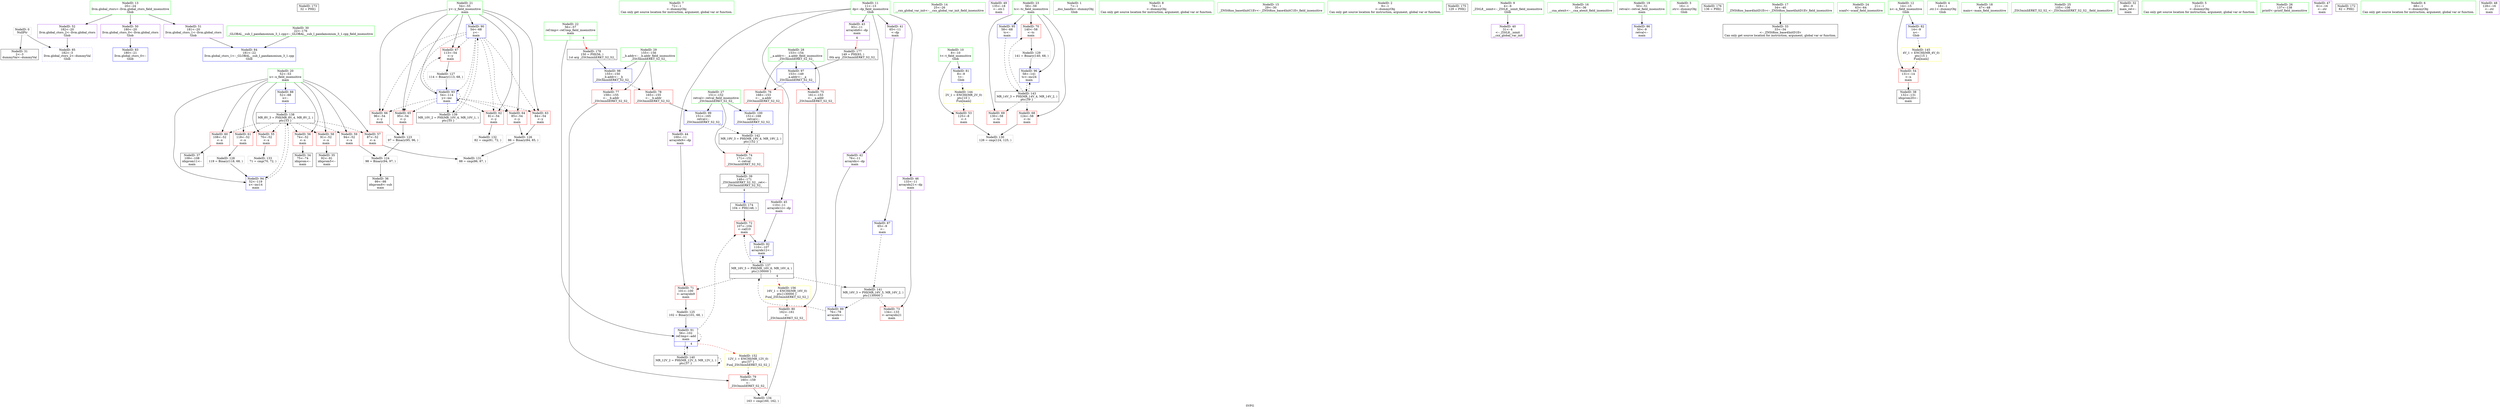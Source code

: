 digraph "SVFG" {
	label="SVFG";

	Node0x562a82662d40 [shape=record,color=grey,label="{NodeID: 0\nNullPtr}"];
	Node0x562a82662d40 -> Node0x562a82678510[style=solid];
	Node0x562a82662d40 -> Node0x562a8267c2c0[style=solid];
	Node0x562a82690970 [shape=record,color=black,label="{NodeID: 173\n32 = PHI()\n}"];
	Node0x562a8267c700 [shape=record,color=blue,label="{NodeID: 90\n54\<--68\ny\<--\nmain\n}"];
	Node0x562a8267c700 -> Node0x562a8267af50[style=dashed];
	Node0x562a8267c700 -> Node0x562a8267b020[style=dashed];
	Node0x562a8267c700 -> Node0x562a8267b0f0[style=dashed];
	Node0x562a8267c700 -> Node0x562a8267b1c0[style=dashed];
	Node0x562a8267c700 -> Node0x562a8267b290[style=dashed];
	Node0x562a8267c700 -> Node0x562a8267b360[style=dashed];
	Node0x562a8267c700 -> Node0x562a8267c970[style=dashed];
	Node0x562a8267c700 -> Node0x562a82686110[style=dashed];
	Node0x562a82677130 [shape=record,color=green,label="{NodeID: 7\n72\<--1\n\<--dummyObj\nCan only get source location for instruction, argument, global var or function.}"];
	Node0x562a82679410 [shape=record,color=blue,label="{NodeID: 97\n153\<--149\n__a.addr\<--__a\n_ZSt3minIiERKT_S2_S2_\n}"];
	Node0x562a82679410 -> Node0x562a8267b9e0[style=dashed];
	Node0x562a82679410 -> Node0x562a8267bab0[style=dashed];
	Node0x562a82677590 [shape=record,color=green,label="{NodeID: 14\n25\<--26\n__cxx_global_var_init\<--__cxx_global_var_init_field_insensitive\n}"];
	Node0x562a82677c30 [shape=record,color=green,label="{NodeID: 21\n54\<--55\ny\<--y_field_insensitive\nmain\n}"];
	Node0x562a82677c30 -> Node0x562a8267af50[style=solid];
	Node0x562a82677c30 -> Node0x562a8267b020[style=solid];
	Node0x562a82677c30 -> Node0x562a8267b0f0[style=solid];
	Node0x562a82677c30 -> Node0x562a8267b1c0[style=solid];
	Node0x562a82677c30 -> Node0x562a8267b290[style=solid];
	Node0x562a82677c30 -> Node0x562a8267b360[style=solid];
	Node0x562a82677c30 -> Node0x562a8267c700[style=solid];
	Node0x562a82677c30 -> Node0x562a8267c970[style=solid];
	Node0x562a82678270 [shape=record,color=green,label="{NodeID: 28\n153\<--154\n__a.addr\<--__a.addr_field_insensitive\n_ZSt3minIiERKT_S2_S2_\n}"];
	Node0x562a82678270 -> Node0x562a8267b9e0[style=solid];
	Node0x562a82678270 -> Node0x562a8267bab0[style=solid];
	Node0x562a82678270 -> Node0x562a82679410[style=solid];
	Node0x562a826788b0 [shape=record,color=black,label="{NodeID: 35\n92\<--91\nidxprom5\<--\nmain\n}"];
	Node0x562a8267f020 [shape=record,color=grey,label="{NodeID: 125\n102 = Binary(101, 68, )\n}"];
	Node0x562a8267f020 -> Node0x562a8267c7d0[style=solid];
	Node0x562a82678e60 [shape=record,color=purple,label="{NodeID: 42\n76\<--11\narrayidx\<--dp\nmain\n}"];
	Node0x562a82678e60 -> Node0x562a8267c630[style=solid];
	Node0x562a82679d10 [shape=record,color=grey,label="{NodeID: 132\n82 = cmp(81, 72, )\n}"];
	Node0x562a8267a430 [shape=record,color=purple,label="{NodeID: 49\n135\<--18\n\<--.str.1\nmain\n}"];
	Node0x562a82686110 [shape=record,color=black,label="{NodeID: 139\nMR_10V_2 = PHI(MR_10V_4, MR_10V_1, )\npts\{55 \}\n}"];
	Node0x562a82686110 -> Node0x562a8267c700[style=dashed];
	Node0x562a8267aa70 [shape=record,color=red,label="{NodeID: 56\n74\<--52\n\<--x\nmain\n}"];
	Node0x562a8267aa70 -> Node0x562a826787e0[style=solid];
	Node0x562a8267b020 [shape=record,color=red,label="{NodeID: 63\n84\<--54\n\<--y\nmain\n}"];
	Node0x562a8267b020 -> Node0x562a8267f1a0[style=solid];
	Node0x562a8267b5d0 [shape=record,color=red,label="{NodeID: 70\n140\<--58\n\<--tc\nmain\n}"];
	Node0x562a8267b5d0 -> Node0x562a8267f620[style=solid];
	Node0x562a8267bb80 [shape=record,color=red,label="{NodeID: 77\n159\<--155\n\<--__b.addr\n_ZSt3minIiERKT_S2_S2_\n}"];
	Node0x562a8267bb80 -> Node0x562a8267bd20[style=solid];
	Node0x562a8267c1c0 [shape=record,color=blue,label="{NodeID: 84\n181\<--22\nllvm.global_ctors_1\<--_GLOBAL__sub_I_pandamonium_3_1.cpp\nGlob }"];
	Node0x562a82676620 [shape=record,color=green,label="{NodeID: 1\n7\<--1\n__dso_handle\<--dummyObj\nGlob }"];
	Node0x562a82690a70 [shape=record,color=black,label="{NodeID: 174\n104 = PHI(148, )\n}"];
	Node0x562a82690a70 -> Node0x562a8267b770[style=solid];
	Node0x562a8267c7d0 [shape=record,color=blue,label="{NodeID: 91\n56\<--102\nref.tmp\<--add\nmain\n|{|<s3>4}}"];
	Node0x562a8267c7d0 -> Node0x562a8267b770[style=dashed];
	Node0x562a8267c7d0 -> Node0x562a8267c7d0[style=dashed];
	Node0x562a8267c7d0 -> Node0x562a82686610[style=dashed];
	Node0x562a8267c7d0:s3 -> Node0x562a82688b50[style=dashed,color=red];
	Node0x562a826771c0 [shape=record,color=green,label="{NodeID: 8\n78\<--1\n\<--dummyObj\nCan only get source location for instruction, argument, global var or function.}"];
	Node0x562a826794e0 [shape=record,color=blue,label="{NodeID: 98\n155\<--150\n__b.addr\<--__b\n_ZSt3minIiERKT_S2_S2_\n}"];
	Node0x562a826794e0 -> Node0x562a8267bb80[style=dashed];
	Node0x562a826794e0 -> Node0x562a8267bc50[style=dashed];
	Node0x562a82677690 [shape=record,color=green,label="{NodeID: 15\n29\<--30\n_ZNSt8ios_base4InitC1Ev\<--_ZNSt8ios_base4InitC1Ev_field_insensitive\n}"];
	Node0x562a82677d00 [shape=record,color=green,label="{NodeID: 22\n56\<--57\nref.tmp\<--ref.tmp_field_insensitive\nmain\n|{|<s1>4}}"];
	Node0x562a82677d00 -> Node0x562a8267c7d0[style=solid];
	Node0x562a82677d00:s1 -> Node0x562a82691680[style=solid,color=red];
	Node0x562a82678340 [shape=record,color=green,label="{NodeID: 29\n155\<--156\n__b.addr\<--__b.addr_field_insensitive\n_ZSt3minIiERKT_S2_S2_\n}"];
	Node0x562a82678340 -> Node0x562a8267bb80[style=solid];
	Node0x562a82678340 -> Node0x562a8267bc50[style=solid];
	Node0x562a82678340 -> Node0x562a826794e0[style=solid];
	Node0x562a82678980 [shape=record,color=black,label="{NodeID: 36\n99\<--98\nidxprom8\<--sub\nmain\n}"];
	Node0x562a8267f1a0 [shape=record,color=grey,label="{NodeID: 126\n86 = Binary(84, 85, )\n}"];
	Node0x562a8267f1a0 -> Node0x562a82679b90[style=solid];
	Node0x562a82678f30 [shape=record,color=purple,label="{NodeID: 43\n93\<--11\narrayidx6\<--dp\nmain\n|{<s0>4}}"];
	Node0x562a82678f30:s0 -> Node0x562a82691520[style=solid,color=red];
	Node0x562a82679e90 [shape=record,color=grey,label="{NodeID: 133\n71 = cmp(70, 72, )\n}"];
	Node0x562a8267a500 [shape=record,color=purple,label="{NodeID: 50\n180\<--20\nllvm.global_ctors_0\<--llvm.global_ctors\nGlob }"];
	Node0x562a8267a500 -> Node0x562a8267c0c0[style=solid];
	Node0x562a82686610 [shape=record,color=black,label="{NodeID: 140\nMR_12V_2 = PHI(MR_12V_3, MR_12V_1, )\npts\{57 \}\n}"];
	Node0x562a82686610 -> Node0x562a8267c7d0[style=dashed];
	Node0x562a82686610 -> Node0x562a82686610[style=dashed];
	Node0x562a8267ab40 [shape=record,color=red,label="{NodeID: 57\n87\<--52\n\<--x\nmain\n}"];
	Node0x562a8267ab40 -> Node0x562a82679b90[style=solid];
	Node0x562a8267b0f0 [shape=record,color=red,label="{NodeID: 64\n85\<--54\n\<--y\nmain\n}"];
	Node0x562a8267b0f0 -> Node0x562a8267f1a0[style=solid];
	Node0x562a8267b6a0 [shape=record,color=red,label="{NodeID: 71\n101\<--100\n\<--arrayidx9\nmain\n}"];
	Node0x562a8267b6a0 -> Node0x562a8267f020[style=solid];
	Node0x562a8267bc50 [shape=record,color=red,label="{NodeID: 78\n165\<--155\n\<--__b.addr\n_ZSt3minIiERKT_S2_S2_\n}"];
	Node0x562a8267bc50 -> Node0x562a826795b0[style=solid];
	Node0x562a8267c2c0 [shape=record,color=blue, style = dotted,label="{NodeID: 85\n182\<--3\nllvm.global_ctors_2\<--dummyVal\nGlob }"];
	Node0x562a826766b0 [shape=record,color=green,label="{NodeID: 2\n9\<--1\n\<--dummyObj\nCan only get source location for instruction, argument, global var or function.}"];
	Node0x562a82690c60 [shape=record,color=black,label="{NodeID: 175\n129 = PHI()\n}"];
	Node0x562a8267c8a0 [shape=record,color=blue,label="{NodeID: 92\n110\<--107\narrayidx12\<--\nmain\n}"];
	Node0x562a8267c8a0 -> Node0x562a82685710[style=dashed];
	Node0x562a82677250 [shape=record,color=green,label="{NodeID: 9\n4\<--6\n_ZStL8__ioinit\<--_ZStL8__ioinit_field_insensitive\nGlob }"];
	Node0x562a82677250 -> Node0x562a82678cc0[style=solid];
	Node0x562a826795b0 [shape=record,color=blue,label="{NodeID: 99\n151\<--165\nretval\<--\n_ZSt3minIiERKT_S2_S2_\n}"];
	Node0x562a826795b0 -> Node0x562a82687010[style=dashed];
	Node0x562a82677790 [shape=record,color=green,label="{NodeID: 16\n35\<--36\n__cxa_atexit\<--__cxa_atexit_field_insensitive\n}"];
	Node0x562a82677dd0 [shape=record,color=green,label="{NodeID: 23\n58\<--59\ntc\<--tc_field_insensitive\nmain\n}"];
	Node0x562a82677dd0 -> Node0x562a8267b430[style=solid];
	Node0x562a82677dd0 -> Node0x562a8267b500[style=solid];
	Node0x562a82677dd0 -> Node0x562a8267b5d0[style=solid];
	Node0x562a82677dd0 -> Node0x562a8267cb10[style=solid];
	Node0x562a82677dd0 -> Node0x562a82679340[style=solid];
	Node0x562a82678410 [shape=record,color=green,label="{NodeID: 30\n22\<--176\n_GLOBAL__sub_I_pandamonium_3_1.cpp\<--_GLOBAL__sub_I_pandamonium_3_1.cpp_field_insensitive\n}"];
	Node0x562a82678410 -> Node0x562a8267c1c0[style=solid];
	Node0x562a82678a50 [shape=record,color=black,label="{NodeID: 37\n109\<--108\nidxprom11\<--\nmain\n}"];
	Node0x562a8267f320 [shape=record,color=grey,label="{NodeID: 127\n114 = Binary(113, 68, )\n}"];
	Node0x562a8267f320 -> Node0x562a8267c970[style=solid];
	Node0x562a82679000 [shape=record,color=purple,label="{NodeID: 44\n100\<--11\narrayidx9\<--dp\nmain\n}"];
	Node0x562a82679000 -> Node0x562a8267b6a0[style=solid];
	Node0x562a8267a010 [shape=record,color=grey,label="{NodeID: 134\n163 = cmp(160, 162, )\n}"];
	Node0x562a8267a600 [shape=record,color=purple,label="{NodeID: 51\n181\<--20\nllvm.global_ctors_1\<--llvm.global_ctors\nGlob }"];
	Node0x562a8267a600 -> Node0x562a8267c1c0[style=solid];
	Node0x562a82686b10 [shape=record,color=black,label="{NodeID: 141\nMR_16V_3 = PHI(MR_16V_5, MR_16V_2, )\npts\{130000 \}\n}"];
	Node0x562a82686b10 -> Node0x562a8267b840[style=dashed];
	Node0x562a82686b10 -> Node0x562a8267c630[style=dashed];
	Node0x562a8267ac10 [shape=record,color=red,label="{NodeID: 58\n91\<--52\n\<--x\nmain\n}"];
	Node0x562a8267ac10 -> Node0x562a826788b0[style=solid];
	Node0x562a8267b1c0 [shape=record,color=red,label="{NodeID: 65\n95\<--54\n\<--y\nmain\n}"];
	Node0x562a8267b1c0 -> Node0x562a8267ed20[style=solid];
	Node0x562a8267b770 [shape=record,color=red,label="{NodeID: 72\n107\<--104\n\<--call10\nmain\n}"];
	Node0x562a8267b770 -> Node0x562a8267c8a0[style=solid];
	Node0x562a8267bd20 [shape=record,color=red,label="{NodeID: 79\n160\<--159\n\<--\n_ZSt3minIiERKT_S2_S2_\n}"];
	Node0x562a8267bd20 -> Node0x562a8267a010[style=solid];
	Node0x562a8267c3c0 [shape=record,color=blue,label="{NodeID: 86\n50\<--9\nretval\<--\nmain\n}"];
	Node0x562a82676740 [shape=record,color=green,label="{NodeID: 3\n16\<--1\n.str\<--dummyObj\nGlob }"];
	Node0x562a82690d30 [shape=record,color=black,label="{NodeID: 176\n136 = PHI()\n}"];
	Node0x562a8267c970 [shape=record,color=blue,label="{NodeID: 93\n54\<--114\ny\<--inc\nmain\n}"];
	Node0x562a8267c970 -> Node0x562a8267af50[style=dashed];
	Node0x562a8267c970 -> Node0x562a8267b020[style=dashed];
	Node0x562a8267c970 -> Node0x562a8267b0f0[style=dashed];
	Node0x562a8267c970 -> Node0x562a8267b1c0[style=dashed];
	Node0x562a8267c970 -> Node0x562a8267b290[style=dashed];
	Node0x562a8267c970 -> Node0x562a8267b360[style=dashed];
	Node0x562a8267c970 -> Node0x562a8267c970[style=dashed];
	Node0x562a8267c970 -> Node0x562a82686110[style=dashed];
	Node0x562a826772e0 [shape=record,color=green,label="{NodeID: 10\n8\<--10\nt\<--t_field_insensitive\nGlob }"];
	Node0x562a826772e0 -> Node0x562a8267a800[style=solid];
	Node0x562a826772e0 -> Node0x562a8267bec0[style=solid];
	Node0x562a82679680 [shape=record,color=blue,label="{NodeID: 100\n151\<--168\nretval\<--\n_ZSt3minIiERKT_S2_S2_\n}"];
	Node0x562a82679680 -> Node0x562a82687010[style=dashed];
	Node0x562a82677890 [shape=record,color=green,label="{NodeID: 17\n34\<--40\n_ZNSt8ios_base4InitD1Ev\<--_ZNSt8ios_base4InitD1Ev_field_insensitive\n}"];
	Node0x562a82677890 -> Node0x562a826786e0[style=solid];
	Node0x562a82677ea0 [shape=record,color=green,label="{NodeID: 24\n63\<--64\nscanf\<--scanf_field_insensitive\n}"];
	Node0x562a82678510 [shape=record,color=black,label="{NodeID: 31\n2\<--3\ndummyVal\<--dummyVal\n}"];
	Node0x562a82678b20 [shape=record,color=black,label="{NodeID: 38\n132\<--131\nidxprom20\<--\nmain\n}"];
	Node0x562a8267f4a0 [shape=record,color=grey,label="{NodeID: 128\n119 = Binary(118, 68, )\n}"];
	Node0x562a8267f4a0 -> Node0x562a8267ca40[style=solid];
	Node0x562a826790d0 [shape=record,color=purple,label="{NodeID: 45\n110\<--11\narrayidx12\<--dp\nmain\n}"];
	Node0x562a826790d0 -> Node0x562a8267c8a0[style=solid];
	Node0x562a8267a700 [shape=record,color=purple,label="{NodeID: 52\n182\<--20\nllvm.global_ctors_2\<--llvm.global_ctors\nGlob }"];
	Node0x562a8267a700 -> Node0x562a8267c2c0[style=solid];
	Node0x562a82687010 [shape=record,color=black,label="{NodeID: 142\nMR_19V_3 = PHI(MR_19V_4, MR_19V_2, )\npts\{152 \}\n}"];
	Node0x562a82687010 -> Node0x562a8267b910[style=dashed];
	Node0x562a8267ace0 [shape=record,color=red,label="{NodeID: 59\n94\<--52\n\<--x\nmain\n}"];
	Node0x562a8267ace0 -> Node0x562a8267eea0[style=solid];
	Node0x562a8267b290 [shape=record,color=red,label="{NodeID: 66\n96\<--54\n\<--y\nmain\n}"];
	Node0x562a8267b290 -> Node0x562a8267ed20[style=solid];
	Node0x562a82688f00 [shape=record,color=yellow,style=double,label="{NodeID: 156\n16V_1 = ENCHI(MR_16V_0)\npts\{130000 \}\nFun[_ZSt3minIiERKT_S2_S2_]}"];
	Node0x562a82688f00 -> Node0x562a8267bdf0[style=dashed];
	Node0x562a8267b840 [shape=record,color=red,label="{NodeID: 73\n134\<--133\n\<--arrayidx21\nmain\n}"];
	Node0x562a8267bdf0 [shape=record,color=red,label="{NodeID: 80\n162\<--161\n\<--\n_ZSt3minIiERKT_S2_S2_\n}"];
	Node0x562a8267bdf0 -> Node0x562a8267a010[style=solid];
	Node0x562a8267c490 [shape=record,color=blue,label="{NodeID: 87\n65\<--9\n\<--\nmain\n}"];
	Node0x562a8267c490 -> Node0x562a82686b10[style=dashed];
	Node0x562a826767d0 [shape=record,color=green,label="{NodeID: 4\n18\<--1\n.str.1\<--dummyObj\nGlob }"];
	Node0x562a82691520 [shape=record,color=black,label="{NodeID: 177\n149 = PHI(93, )\n0th arg _ZSt3minIiERKT_S2_S2_ }"];
	Node0x562a82691520 -> Node0x562a82679410[style=solid];
	Node0x562a8267ca40 [shape=record,color=blue,label="{NodeID: 94\n52\<--119\nx\<--inc14\nmain\n}"];
	Node0x562a8267ca40 -> Node0x562a82685c10[style=dashed];
	Node0x562a82677370 [shape=record,color=green,label="{NodeID: 11\n11\<--13\ndp\<--dp_field_insensitive\nGlob }"];
	Node0x562a82677370 -> Node0x562a82678d90[style=solid];
	Node0x562a82677370 -> Node0x562a82678e60[style=solid];
	Node0x562a82677370 -> Node0x562a82678f30[style=solid];
	Node0x562a82677370 -> Node0x562a82679000[style=solid];
	Node0x562a82677370 -> Node0x562a826790d0[style=solid];
	Node0x562a82677370 -> Node0x562a826791a0[style=solid];
	Node0x562a82677990 [shape=record,color=green,label="{NodeID: 18\n47\<--48\nmain\<--main_field_insensitive\n}"];
	Node0x562a82677fa0 [shape=record,color=green,label="{NodeID: 25\n105\<--106\n_ZSt3minIiERKT_S2_S2_\<--_ZSt3minIiERKT_S2_S2__field_insensitive\n}"];
	Node0x562a82678610 [shape=record,color=black,label="{NodeID: 32\n49\<--9\nmain_ret\<--\nmain\n}"];
	Node0x562a82678bf0 [shape=record,color=black,label="{NodeID: 39\n148\<--171\n_ZSt3minIiERKT_S2_S2__ret\<--\n_ZSt3minIiERKT_S2_S2_\n|{<s0>4}}"];
	Node0x562a82678bf0:s0 -> Node0x562a82690a70[style=solid,color=blue];
	Node0x562a8267f620 [shape=record,color=grey,label="{NodeID: 129\n141 = Binary(140, 68, )\n}"];
	Node0x562a8267f620 -> Node0x562a82679340[style=solid];
	Node0x562a826791a0 [shape=record,color=purple,label="{NodeID: 46\n133\<--11\narrayidx21\<--dp\nmain\n}"];
	Node0x562a826791a0 -> Node0x562a8267b840[style=solid];
	Node0x562a8267a800 [shape=record,color=red,label="{NodeID: 53\n125\<--8\n\<--t\nmain\n}"];
	Node0x562a8267a800 -> Node0x562a8267f7a0[style=solid];
	Node0x562a82687510 [shape=record,color=black,label="{NodeID: 143\nMR_14V_3 = PHI(MR_14V_4, MR_14V_2, )\npts\{59 \}\n}"];
	Node0x562a82687510 -> Node0x562a8267b430[style=dashed];
	Node0x562a82687510 -> Node0x562a8267b500[style=dashed];
	Node0x562a82687510 -> Node0x562a8267b5d0[style=dashed];
	Node0x562a82687510 -> Node0x562a82679340[style=dashed];
	Node0x562a8267adb0 [shape=record,color=red,label="{NodeID: 60\n108\<--52\n\<--x\nmain\n}"];
	Node0x562a8267adb0 -> Node0x562a82678a50[style=solid];
	Node0x562a8267b360 [shape=record,color=red,label="{NodeID: 67\n113\<--54\n\<--y\nmain\n}"];
	Node0x562a8267b360 -> Node0x562a8267f320[style=solid];
	Node0x562a8267b910 [shape=record,color=red,label="{NodeID: 74\n171\<--151\n\<--retval\n_ZSt3minIiERKT_S2_S2_\n}"];
	Node0x562a8267b910 -> Node0x562a82678bf0[style=solid];
	Node0x562a8267bec0 [shape=record,color=blue,label="{NodeID: 81\n8\<--9\nt\<--\nGlob }"];
	Node0x562a8267bec0 -> Node0x562a82687a10[style=dashed];
	Node0x562a8267c560 [shape=record,color=blue,label="{NodeID: 88\n52\<--68\nx\<--\nmain\n}"];
	Node0x562a8267c560 -> Node0x562a82685c10[style=dashed];
	Node0x562a82677010 [shape=record,color=green,label="{NodeID: 5\n21\<--1\n\<--dummyObj\nCan only get source location for instruction, argument, global var or function.}"];
	Node0x562a82691680 [shape=record,color=black,label="{NodeID: 178\n150 = PHI(56, )\n1st arg _ZSt3minIiERKT_S2_S2_ }"];
	Node0x562a82691680 -> Node0x562a826794e0[style=solid];
	Node0x562a8267cb10 [shape=record,color=blue,label="{NodeID: 95\n58\<--68\ntc\<--\nmain\n}"];
	Node0x562a8267cb10 -> Node0x562a82687510[style=dashed];
	Node0x562a82677400 [shape=record,color=green,label="{NodeID: 12\n14\<--15\nn\<--n_field_insensitive\nGlob }"];
	Node0x562a82677400 -> Node0x562a8267a8d0[style=solid];
	Node0x562a82677400 -> Node0x562a8267bfc0[style=solid];
	Node0x562a82677a90 [shape=record,color=green,label="{NodeID: 19\n50\<--51\nretval\<--retval_field_insensitive\nmain\n}"];
	Node0x562a82677a90 -> Node0x562a8267c3c0[style=solid];
	Node0x562a826780a0 [shape=record,color=green,label="{NodeID: 26\n137\<--138\nprintf\<--printf_field_insensitive\n}"];
	Node0x562a826786e0 [shape=record,color=black,label="{NodeID: 33\n33\<--34\n\<--_ZNSt8ios_base4InitD1Ev\nCan only get source location for instruction, argument, global var or function.}"];
	Node0x562a8267ed20 [shape=record,color=grey,label="{NodeID: 123\n97 = Binary(95, 96, )\n}"];
	Node0x562a8267ed20 -> Node0x562a8267eea0[style=solid];
	Node0x562a82678cc0 [shape=record,color=purple,label="{NodeID: 40\n31\<--4\n\<--_ZStL8__ioinit\n__cxx_global_var_init\n}"];
	Node0x562a8267f7a0 [shape=record,color=grey,label="{NodeID: 130\n126 = cmp(124, 125, )\n}"];
	Node0x562a82679270 [shape=record,color=purple,label="{NodeID: 47\n61\<--16\n\<--.str\nmain\n}"];
	Node0x562a82685710 [shape=record,color=black,label="{NodeID: 137\nMR_16V_5 = PHI(MR_16V_6, MR_16V_4, )\npts\{130000 \}\n|{|<s4>4}}"];
	Node0x562a82685710 -> Node0x562a8267b6a0[style=dashed];
	Node0x562a82685710 -> Node0x562a8267b770[style=dashed];
	Node0x562a82685710 -> Node0x562a8267c8a0[style=dashed];
	Node0x562a82685710 -> Node0x562a82686b10[style=dashed];
	Node0x562a82685710:s4 -> Node0x562a82688f00[style=dashed,color=red];
	Node0x562a8267a8d0 [shape=record,color=red,label="{NodeID: 54\n131\<--14\n\<--n\nmain\n}"];
	Node0x562a8267a8d0 -> Node0x562a82678b20[style=solid];
	Node0x562a82687a10 [shape=record,color=yellow,style=double,label="{NodeID: 144\n2V_1 = ENCHI(MR_2V_0)\npts\{10 \}\nFun[main]}"];
	Node0x562a82687a10 -> Node0x562a8267a800[style=dashed];
	Node0x562a8267ae80 [shape=record,color=red,label="{NodeID: 61\n118\<--52\n\<--x\nmain\n}"];
	Node0x562a8267ae80 -> Node0x562a8267f4a0[style=solid];
	Node0x562a8267b430 [shape=record,color=red,label="{NodeID: 68\n124\<--58\n\<--tc\nmain\n}"];
	Node0x562a8267b430 -> Node0x562a8267f7a0[style=solid];
	Node0x562a8267b9e0 [shape=record,color=red,label="{NodeID: 75\n161\<--153\n\<--__a.addr\n_ZSt3minIiERKT_S2_S2_\n}"];
	Node0x562a8267b9e0 -> Node0x562a8267bdf0[style=solid];
	Node0x562a8267bfc0 [shape=record,color=blue,label="{NodeID: 82\n14\<--9\nn\<--\nGlob }"];
	Node0x562a8267bfc0 -> Node0x562a82688530[style=dashed];
	Node0x562a824d60f0 [shape=record,color=black,label="{NodeID: 172\n62 = PHI()\n}"];
	Node0x562a8267c630 [shape=record,color=blue,label="{NodeID: 89\n76\<--78\narrayidx\<--\nmain\n}"];
	Node0x562a8267c630 -> Node0x562a82685710[style=dashed];
	Node0x562a826770a0 [shape=record,color=green,label="{NodeID: 6\n68\<--1\n\<--dummyObj\nCan only get source location for instruction, argument, global var or function.}"];
	Node0x562a82679340 [shape=record,color=blue,label="{NodeID: 96\n58\<--141\ntc\<--inc24\nmain\n}"];
	Node0x562a82679340 -> Node0x562a82687510[style=dashed];
	Node0x562a82677490 [shape=record,color=green,label="{NodeID: 13\n20\<--24\nllvm.global_ctors\<--llvm.global_ctors_field_insensitive\nGlob }"];
	Node0x562a82677490 -> Node0x562a8267a500[style=solid];
	Node0x562a82677490 -> Node0x562a8267a600[style=solid];
	Node0x562a82677490 -> Node0x562a8267a700[style=solid];
	Node0x562a82677b60 [shape=record,color=green,label="{NodeID: 20\n52\<--53\nx\<--x_field_insensitive\nmain\n}"];
	Node0x562a82677b60 -> Node0x562a8267a9a0[style=solid];
	Node0x562a82677b60 -> Node0x562a8267aa70[style=solid];
	Node0x562a82677b60 -> Node0x562a8267ab40[style=solid];
	Node0x562a82677b60 -> Node0x562a8267ac10[style=solid];
	Node0x562a82677b60 -> Node0x562a8267ace0[style=solid];
	Node0x562a82677b60 -> Node0x562a8267adb0[style=solid];
	Node0x562a82677b60 -> Node0x562a8267ae80[style=solid];
	Node0x562a82677b60 -> Node0x562a8267c560[style=solid];
	Node0x562a82677b60 -> Node0x562a8267ca40[style=solid];
	Node0x562a826781a0 [shape=record,color=green,label="{NodeID: 27\n151\<--152\nretval\<--retval_field_insensitive\n_ZSt3minIiERKT_S2_S2_\n}"];
	Node0x562a826781a0 -> Node0x562a8267b910[style=solid];
	Node0x562a826781a0 -> Node0x562a826795b0[style=solid];
	Node0x562a826781a0 -> Node0x562a82679680[style=solid];
	Node0x562a826787e0 [shape=record,color=black,label="{NodeID: 34\n75\<--74\nidxprom\<--\nmain\n}"];
	Node0x562a8267eea0 [shape=record,color=grey,label="{NodeID: 124\n98 = Binary(94, 97, )\n}"];
	Node0x562a8267eea0 -> Node0x562a82678980[style=solid];
	Node0x562a82678d90 [shape=record,color=purple,label="{NodeID: 41\n65\<--11\n\<--dp\nmain\n}"];
	Node0x562a82678d90 -> Node0x562a8267c490[style=solid];
	Node0x562a82679b90 [shape=record,color=grey,label="{NodeID: 131\n88 = cmp(86, 87, )\n}"];
	Node0x562a8267a360 [shape=record,color=purple,label="{NodeID: 48\n128\<--16\n\<--.str\nmain\n}"];
	Node0x562a82685c10 [shape=record,color=black,label="{NodeID: 138\nMR_8V_3 = PHI(MR_8V_4, MR_8V_2, )\npts\{53 \}\n}"];
	Node0x562a82685c10 -> Node0x562a8267a9a0[style=dashed];
	Node0x562a82685c10 -> Node0x562a8267aa70[style=dashed];
	Node0x562a82685c10 -> Node0x562a8267ab40[style=dashed];
	Node0x562a82685c10 -> Node0x562a8267ac10[style=dashed];
	Node0x562a82685c10 -> Node0x562a8267ace0[style=dashed];
	Node0x562a82685c10 -> Node0x562a8267adb0[style=dashed];
	Node0x562a82685c10 -> Node0x562a8267ae80[style=dashed];
	Node0x562a82685c10 -> Node0x562a8267ca40[style=dashed];
	Node0x562a8267a9a0 [shape=record,color=red,label="{NodeID: 55\n70\<--52\n\<--x\nmain\n}"];
	Node0x562a8267a9a0 -> Node0x562a82679e90[style=solid];
	Node0x562a82688530 [shape=record,color=yellow,style=double,label="{NodeID: 145\n4V_1 = ENCHI(MR_4V_0)\npts\{15 \}\nFun[main]}"];
	Node0x562a82688530 -> Node0x562a8267a8d0[style=dashed];
	Node0x562a8267af50 [shape=record,color=red,label="{NodeID: 62\n81\<--54\n\<--y\nmain\n}"];
	Node0x562a8267af50 -> Node0x562a82679d10[style=solid];
	Node0x562a82688b50 [shape=record,color=yellow,style=double,label="{NodeID: 152\n12V_1 = ENCHI(MR_12V_0)\npts\{57 \}\nFun[_ZSt3minIiERKT_S2_S2_]}"];
	Node0x562a82688b50 -> Node0x562a8267bd20[style=dashed];
	Node0x562a8267b500 [shape=record,color=red,label="{NodeID: 69\n130\<--58\n\<--tc\nmain\n}"];
	Node0x562a8267bab0 [shape=record,color=red,label="{NodeID: 76\n168\<--153\n\<--__a.addr\n_ZSt3minIiERKT_S2_S2_\n}"];
	Node0x562a8267bab0 -> Node0x562a82679680[style=solid];
	Node0x562a8267c0c0 [shape=record,color=blue,label="{NodeID: 83\n180\<--21\nllvm.global_ctors_0\<--\nGlob }"];
}
